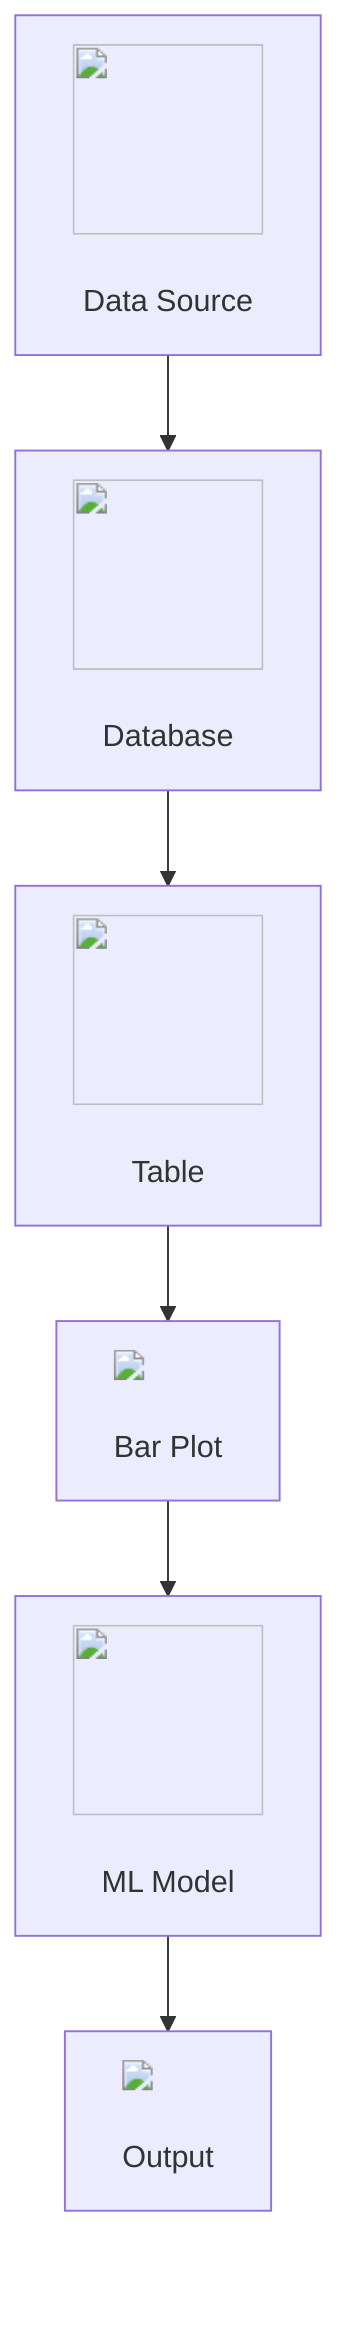 graph TD;
    A["<img src='icons/file.svg' width=100 height=100/> <br/> Data Source"] --> B["<img src='icons/database.svg' width=100 height=100/> <br/> Database"];
    B --> C["<img src='icons/table.svg' width=100 height=100/> <br/> Table"];
    C --> D["<img src='dummy_plots/barplot_template.svg'/> <br/> Bar Plot"];
    D --> E["<img src='icons/brain.svg' width=100 height=100/> <br/> ML Model"];
    E --> F["<img src='dummy_plots/scatter_plot_template.svg'/> <br/> Output"];